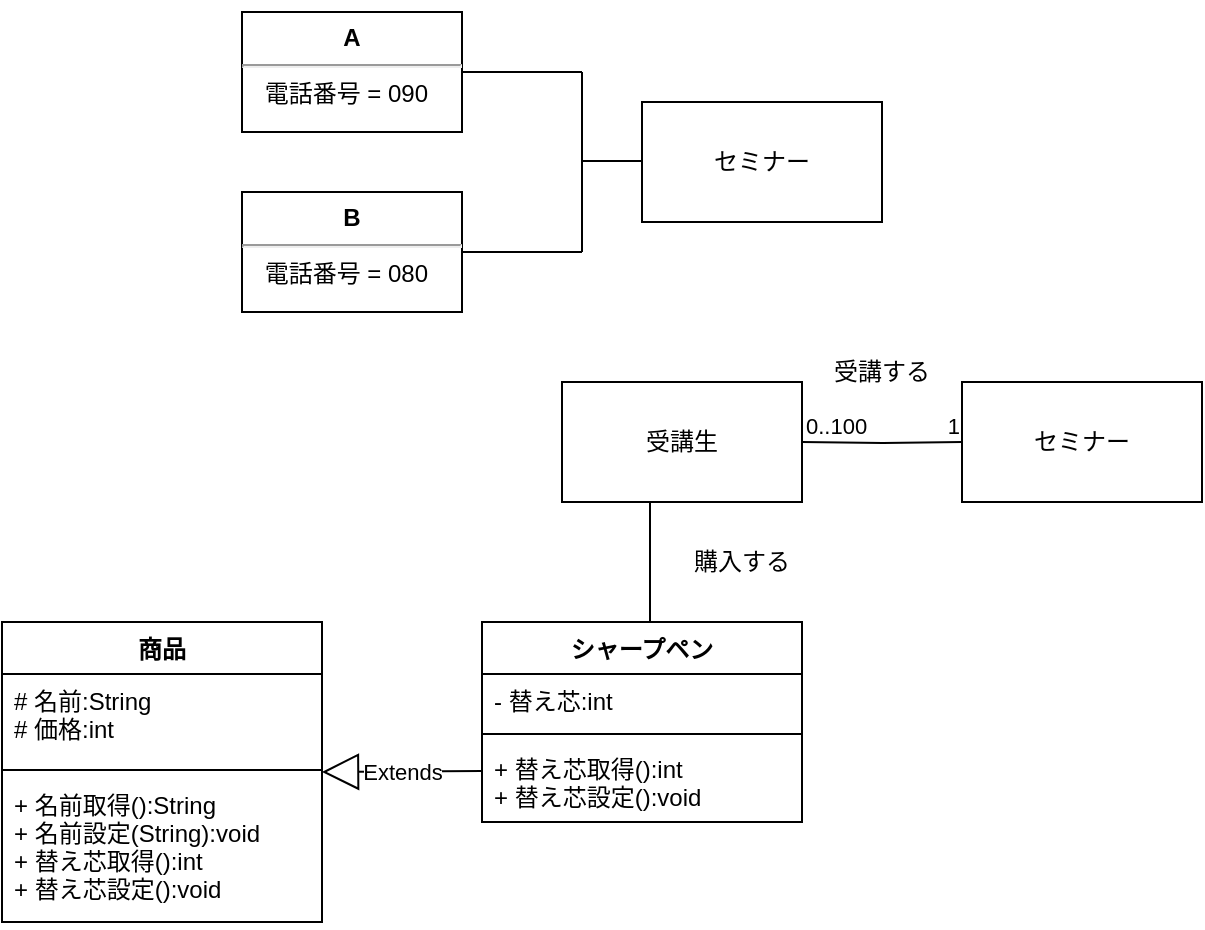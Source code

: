 <mxfile version="17.2.6" type="github"><diagram id="ZAxSpS0pkKn1xUPwSWi7" name="Page-1"><mxGraphModel dx="1038" dy="632" grid="1" gridSize="10" guides="1" tooltips="1" connect="1" arrows="1" fold="1" page="1" pageScale="1" pageWidth="827" pageHeight="1169" math="0" shadow="0"><root><mxCell id="0"/><mxCell id="1" parent="0"/><mxCell id="uLBz9uTfeZc0OAgTqRh2-17" value="受講する" style="text;html=1;strokeColor=none;fillColor=none;align=center;verticalAlign=middle;whiteSpace=wrap;rounded=0;" parent="1" vertex="1"><mxGeometry x="450" y="180" width="60" height="30" as="geometry"/></mxCell><mxCell id="uLBz9uTfeZc0OAgTqRh2-20" value="" style="rounded=0;whiteSpace=wrap;html=1;" parent="1" vertex="1"><mxGeometry x="520" y="200" width="120" height="60" as="geometry"/></mxCell><mxCell id="uLBz9uTfeZc0OAgTqRh2-21" value="セミナー" style="text;html=1;strokeColor=none;fillColor=none;align=center;verticalAlign=middle;whiteSpace=wrap;rounded=0;" parent="1" vertex="1"><mxGeometry x="550" y="215" width="60" height="30" as="geometry"/></mxCell><mxCell id="uLBz9uTfeZc0OAgTqRh2-24" value="&lt;p style=&quot;margin: 0px ; margin-top: 6px ; text-align: center&quot;&gt;&lt;b&gt;B&lt;/b&gt;&lt;br&gt;&lt;/p&gt;&lt;hr&gt;&lt;p style=&quot;margin: 0px ; margin-left: 8px&quot;&gt;&amp;nbsp;電話番号 = 080&lt;br&gt;&lt;/p&gt;" style="align=left;overflow=fill;html=1;dropTarget=0;" parent="1" vertex="1"><mxGeometry x="160" y="105" width="110" height="60" as="geometry"/></mxCell><mxCell id="uLBz9uTfeZc0OAgTqRh2-25" value="" style="line;strokeWidth=1;fillColor=none;align=left;verticalAlign=middle;spacingTop=-1;spacingLeft=3;spacingRight=3;rotatable=0;labelPosition=right;points=[];portConstraint=eastwest;" parent="1" vertex="1"><mxGeometry x="270" y="10" width="60" height="70" as="geometry"/></mxCell><mxCell id="uLBz9uTfeZc0OAgTqRh2-26" value="" style="line;strokeWidth=1;fillColor=none;align=left;verticalAlign=middle;spacingTop=-1;spacingLeft=3;spacingRight=3;rotatable=0;labelPosition=right;points=[];portConstraint=eastwest;" parent="1" vertex="1"><mxGeometry x="270" y="100" width="60" height="70" as="geometry"/></mxCell><mxCell id="uLBz9uTfeZc0OAgTqRh2-27" value="" style="line;strokeWidth=1;fillColor=none;align=left;verticalAlign=middle;spacingTop=-1;spacingLeft=3;spacingRight=3;rotatable=0;labelPosition=right;points=[];portConstraint=eastwest;flipV=1;flipH=1;direction=south;" parent="1" vertex="1"><mxGeometry x="290" y="45" width="80" height="90" as="geometry"/></mxCell><mxCell id="uLBz9uTfeZc0OAgTqRh2-30" value="" style="endArrow=none;html=1;rounded=0;exitX=1.017;exitY=0.533;exitDx=0;exitDy=0;exitPerimeter=0;" parent="1" edge="1"><mxGeometry width="50" height="50" relative="1" as="geometry"><mxPoint x="330" y="89.5" as="sourcePoint"/><mxPoint x="407.96" y="89.52" as="targetPoint"/></mxGeometry></mxCell><mxCell id="uLBz9uTfeZc0OAgTqRh2-31" value="" style="rounded=0;whiteSpace=wrap;html=1;" parent="1" vertex="1"><mxGeometry x="360" y="60" width="120" height="60" as="geometry"/></mxCell><mxCell id="uLBz9uTfeZc0OAgTqRh2-32" value="セミナー" style="text;html=1;strokeColor=none;fillColor=none;align=center;verticalAlign=middle;whiteSpace=wrap;rounded=0;" parent="1" vertex="1"><mxGeometry x="390" y="75" width="60" height="30" as="geometry"/></mxCell><mxCell id="uLBz9uTfeZc0OAgTqRh2-34" value="&lt;p style=&quot;margin: 0px ; margin-top: 6px ; text-align: center&quot;&gt;&lt;b&gt;A&lt;/b&gt;&lt;br&gt;&lt;/p&gt;&lt;hr&gt;&lt;p style=&quot;margin: 0px ; margin-left: 8px&quot;&gt;&amp;nbsp;電話番号 = 090&lt;br&gt;&lt;/p&gt;" style="align=left;overflow=fill;html=1;dropTarget=0;" parent="1" vertex="1"><mxGeometry x="160" y="15" width="110" height="60" as="geometry"/></mxCell><mxCell id="uLBz9uTfeZc0OAgTqRh2-42" value="" style="verticalLabelPosition=bottom;verticalAlign=top;html=1;shape=mxgraph.basic.rect;fillColor2=none;strokeWidth=1;size=20;indent=5;" parent="1" vertex="1"><mxGeometry x="320" y="200" width="120" height="60" as="geometry"/></mxCell><mxCell id="uLBz9uTfeZc0OAgTqRh2-15" value="受講生" style="text;html=1;strokeColor=none;fillColor=none;align=center;verticalAlign=middle;whiteSpace=wrap;rounded=0;" parent="1" vertex="1"><mxGeometry x="350" y="215" width="60" height="30" as="geometry"/></mxCell><mxCell id="uLBz9uTfeZc0OAgTqRh2-44" value="" style="endArrow=none;html=1;edgeStyle=orthogonalEdgeStyle;rounded=0;entryX=0;entryY=0.5;entryDx=0;entryDy=0;" parent="1" target="uLBz9uTfeZc0OAgTqRh2-20" edge="1"><mxGeometry relative="1" as="geometry"><mxPoint x="440" y="230" as="sourcePoint"/><mxPoint x="510" y="230" as="targetPoint"/></mxGeometry></mxCell><mxCell id="uLBz9uTfeZc0OAgTqRh2-45" value="0..100" style="edgeLabel;resizable=0;html=1;align=left;verticalAlign=bottom;" parent="uLBz9uTfeZc0OAgTqRh2-44" connectable="0" vertex="1"><mxGeometry x="-1" relative="1" as="geometry"/></mxCell><mxCell id="uLBz9uTfeZc0OAgTqRh2-46" value="1 " style="edgeLabel;resizable=0;html=1;align=right;verticalAlign=bottom;" parent="uLBz9uTfeZc0OAgTqRh2-44" connectable="0" vertex="1"><mxGeometry x="1" relative="1" as="geometry"/></mxCell><mxCell id="uLBz9uTfeZc0OAgTqRh2-47" value="" style="line;strokeWidth=1;fillColor=none;align=left;verticalAlign=middle;spacingTop=-1;spacingLeft=3;spacingRight=3;rotatable=0;labelPosition=right;points=[];portConstraint=eastwest;direction=south;" parent="1" vertex="1"><mxGeometry x="360" y="260" width="8" height="60" as="geometry"/></mxCell><mxCell id="uLBz9uTfeZc0OAgTqRh2-48" value="購入する" style="text;html=1;strokeColor=none;fillColor=none;align=center;verticalAlign=middle;whiteSpace=wrap;rounded=0;" parent="1" vertex="1"><mxGeometry x="380" y="275" width="60" height="30" as="geometry"/></mxCell><mxCell id="uLBz9uTfeZc0OAgTqRh2-54" value="シャープペン" style="swimlane;fontStyle=1;align=center;verticalAlign=top;childLayout=stackLayout;horizontal=1;startSize=26;horizontalStack=0;resizeParent=1;resizeParentMax=0;resizeLast=0;collapsible=1;marginBottom=0;" parent="1" vertex="1"><mxGeometry x="280" y="320" width="160" height="100" as="geometry"/></mxCell><mxCell id="uLBz9uTfeZc0OAgTqRh2-55" value="- 替え芯:int" style="text;strokeColor=none;fillColor=none;align=left;verticalAlign=top;spacingLeft=4;spacingRight=4;overflow=hidden;rotatable=0;points=[[0,0.5],[1,0.5]];portConstraint=eastwest;" parent="uLBz9uTfeZc0OAgTqRh2-54" vertex="1"><mxGeometry y="26" width="160" height="26" as="geometry"/></mxCell><mxCell id="uLBz9uTfeZc0OAgTqRh2-56" value="" style="line;strokeWidth=1;fillColor=none;align=left;verticalAlign=middle;spacingTop=-1;spacingLeft=3;spacingRight=3;rotatable=0;labelPosition=right;points=[];portConstraint=eastwest;" parent="uLBz9uTfeZc0OAgTqRh2-54" vertex="1"><mxGeometry y="52" width="160" height="8" as="geometry"/></mxCell><mxCell id="uLBz9uTfeZc0OAgTqRh2-57" value="+ 替え芯取得():int&#xA;+ 替え芯設定():void&#xA;" style="text;strokeColor=none;fillColor=none;align=left;verticalAlign=top;spacingLeft=4;spacingRight=4;overflow=hidden;rotatable=0;points=[[0,0.5],[1,0.5]];portConstraint=eastwest;" parent="uLBz9uTfeZc0OAgTqRh2-54" vertex="1"><mxGeometry y="60" width="160" height="40" as="geometry"/></mxCell><mxCell id="uLBz9uTfeZc0OAgTqRh2-58" value="Extends" style="endArrow=block;endSize=16;endFill=0;html=1;rounded=0;" parent="1" edge="1"><mxGeometry width="160" relative="1" as="geometry"><mxPoint x="280" y="394.5" as="sourcePoint"/><mxPoint x="200" y="395" as="targetPoint"/></mxGeometry></mxCell><mxCell id="uLBz9uTfeZc0OAgTqRh2-59" value="商品" style="swimlane;fontStyle=1;align=center;verticalAlign=top;childLayout=stackLayout;horizontal=1;startSize=26;horizontalStack=0;resizeParent=1;resizeParentMax=0;resizeLast=0;collapsible=1;marginBottom=0;" parent="1" vertex="1"><mxGeometry x="40" y="320" width="160" height="150" as="geometry"/></mxCell><mxCell id="uLBz9uTfeZc0OAgTqRh2-60" value="# 名前:String&#xA;# 価格:int" style="text;strokeColor=none;fillColor=none;align=left;verticalAlign=top;spacingLeft=4;spacingRight=4;overflow=hidden;rotatable=0;points=[[0,0.5],[1,0.5]];portConstraint=eastwest;" parent="uLBz9uTfeZc0OAgTqRh2-59" vertex="1"><mxGeometry y="26" width="160" height="44" as="geometry"/></mxCell><mxCell id="uLBz9uTfeZc0OAgTqRh2-61" value="" style="line;strokeWidth=1;fillColor=none;align=left;verticalAlign=middle;spacingTop=-1;spacingLeft=3;spacingRight=3;rotatable=0;labelPosition=right;points=[];portConstraint=eastwest;" parent="uLBz9uTfeZc0OAgTqRh2-59" vertex="1"><mxGeometry y="70" width="160" height="8" as="geometry"/></mxCell><mxCell id="uLBz9uTfeZc0OAgTqRh2-62" value="+ 名前取得():String&#xA;+ 名前設定(String):void&#xA;+ 替え芯取得():int&#xA;+ 替え芯設定():void&#xA;" style="text;strokeColor=none;fillColor=none;align=left;verticalAlign=top;spacingLeft=4;spacingRight=4;overflow=hidden;rotatable=0;points=[[0,0.5],[1,0.5]];portConstraint=eastwest;" parent="uLBz9uTfeZc0OAgTqRh2-59" vertex="1"><mxGeometry y="78" width="160" height="72" as="geometry"/></mxCell></root></mxGraphModel></diagram></mxfile>